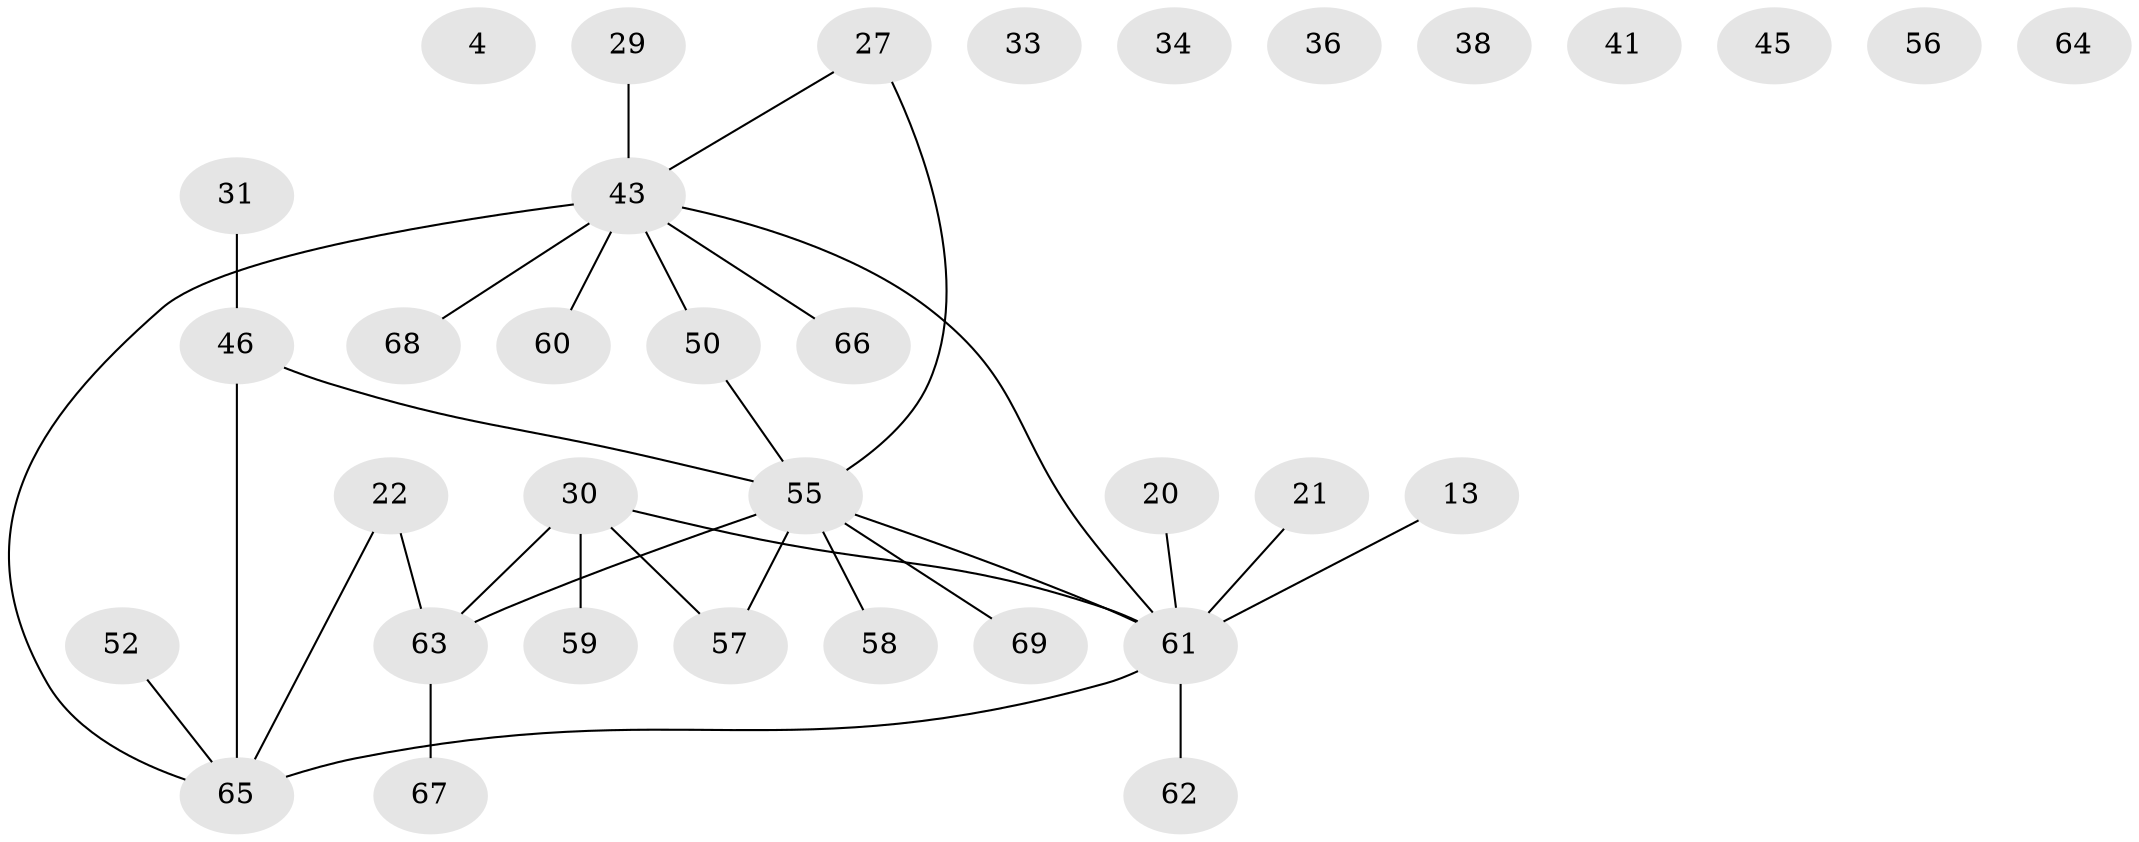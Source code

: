 // original degree distribution, {2: 0.2898550724637681, 3: 0.17391304347826086, 0: 0.10144927536231885, 7: 0.028985507246376812, 5: 0.057971014492753624, 1: 0.2898550724637681, 6: 0.028985507246376812, 4: 0.028985507246376812}
// Generated by graph-tools (version 1.1) at 2025/39/03/09/25 04:39:45]
// undirected, 34 vertices, 31 edges
graph export_dot {
graph [start="1"]
  node [color=gray90,style=filled];
  4;
  13;
  20;
  21;
  22;
  27;
  29;
  30 [super="+8"];
  31;
  33;
  34;
  36;
  38;
  41 [super="+19"];
  43 [super="+18+16"];
  45 [super="+37"];
  46 [super="+44"];
  50 [super="+39"];
  52;
  55 [super="+26+9+15+42+23"];
  56;
  57 [super="+48+53"];
  58;
  59;
  60 [super="+25+40"];
  61 [super="+5+35"];
  62 [super="+28"];
  63;
  64;
  65 [super="+2+12+51"];
  66 [super="+32"];
  67 [super="+10+49"];
  68 [super="+54"];
  69;
  13 -- 61;
  20 -- 61;
  21 -- 61;
  22 -- 63;
  22 -- 65;
  27 -- 43;
  27 -- 55;
  29 -- 43;
  30 -- 63 [weight=2];
  30 -- 57;
  30 -- 59;
  30 -- 61 [weight=2];
  31 -- 46;
  43 -- 60 [weight=2];
  43 -- 66;
  43 -- 68 [weight=2];
  43 -- 65;
  43 -- 50 [weight=2];
  43 -- 61;
  46 -- 65 [weight=2];
  46 -- 55;
  50 -- 55 [weight=2];
  52 -- 65;
  55 -- 69;
  55 -- 63;
  55 -- 58;
  55 -- 61 [weight=2];
  55 -- 57;
  61 -- 65 [weight=2];
  61 -- 62;
  63 -- 67;
}
